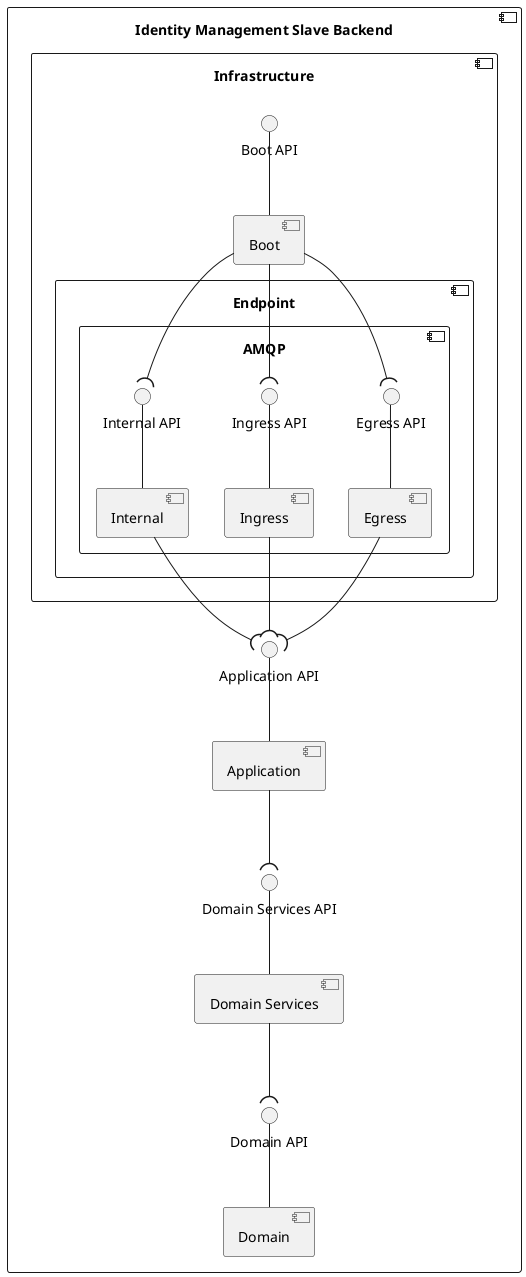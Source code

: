 @startuml logical-view-level3-identity-management-slave-backend

skinparam Monochrome true

component "Identity Management Slave Backend" {
    component "Application" as APP
    component "Domain" as DOM
    component "Domain Services" as DOM_SERV
    component "Infrastructure" as INFRA {
        component "Boot" as BOOT
        component "Endpoint" as ENDPOINT {
            component "AMQP" as AMQP {
                component "Egress" as EGRESS
                component "Ingress" as INGRESS
                component "Internal" as INTERNAL
                interface "Egress API" as EGRESS_API
                interface "Ingress API" as INGRESS_API
                interface "Internal API" as INTERNAL_API
            }
        }
        interface "Boot API" as BOOT_API
    }

    interface "Application API" as APP_API
    interface "Domain API" as DOM_API
    interface "Domain Services API" as DOM_SERV_API

    DOM_API -- DOM
    DOM_SERV_API -- DOM_SERV

    EGRESS_API -- EGRESS
    INGRESS_API -- INGRESS
    INTERNAL_API -- INTERNAL

    APP_API -- APP
    BOOT_API -- BOOT

    EGRESS --( APP_API
    INGRESS --( APP_API
    INTERNAL --( APP_API
    APP --( DOM_SERV_API
    DOM_SERV --( DOM_API
    BOOT --( INTERNAL_API
    BOOT --( EGRESS_API
    BOOT --( INGRESS_API
}

@enduml
